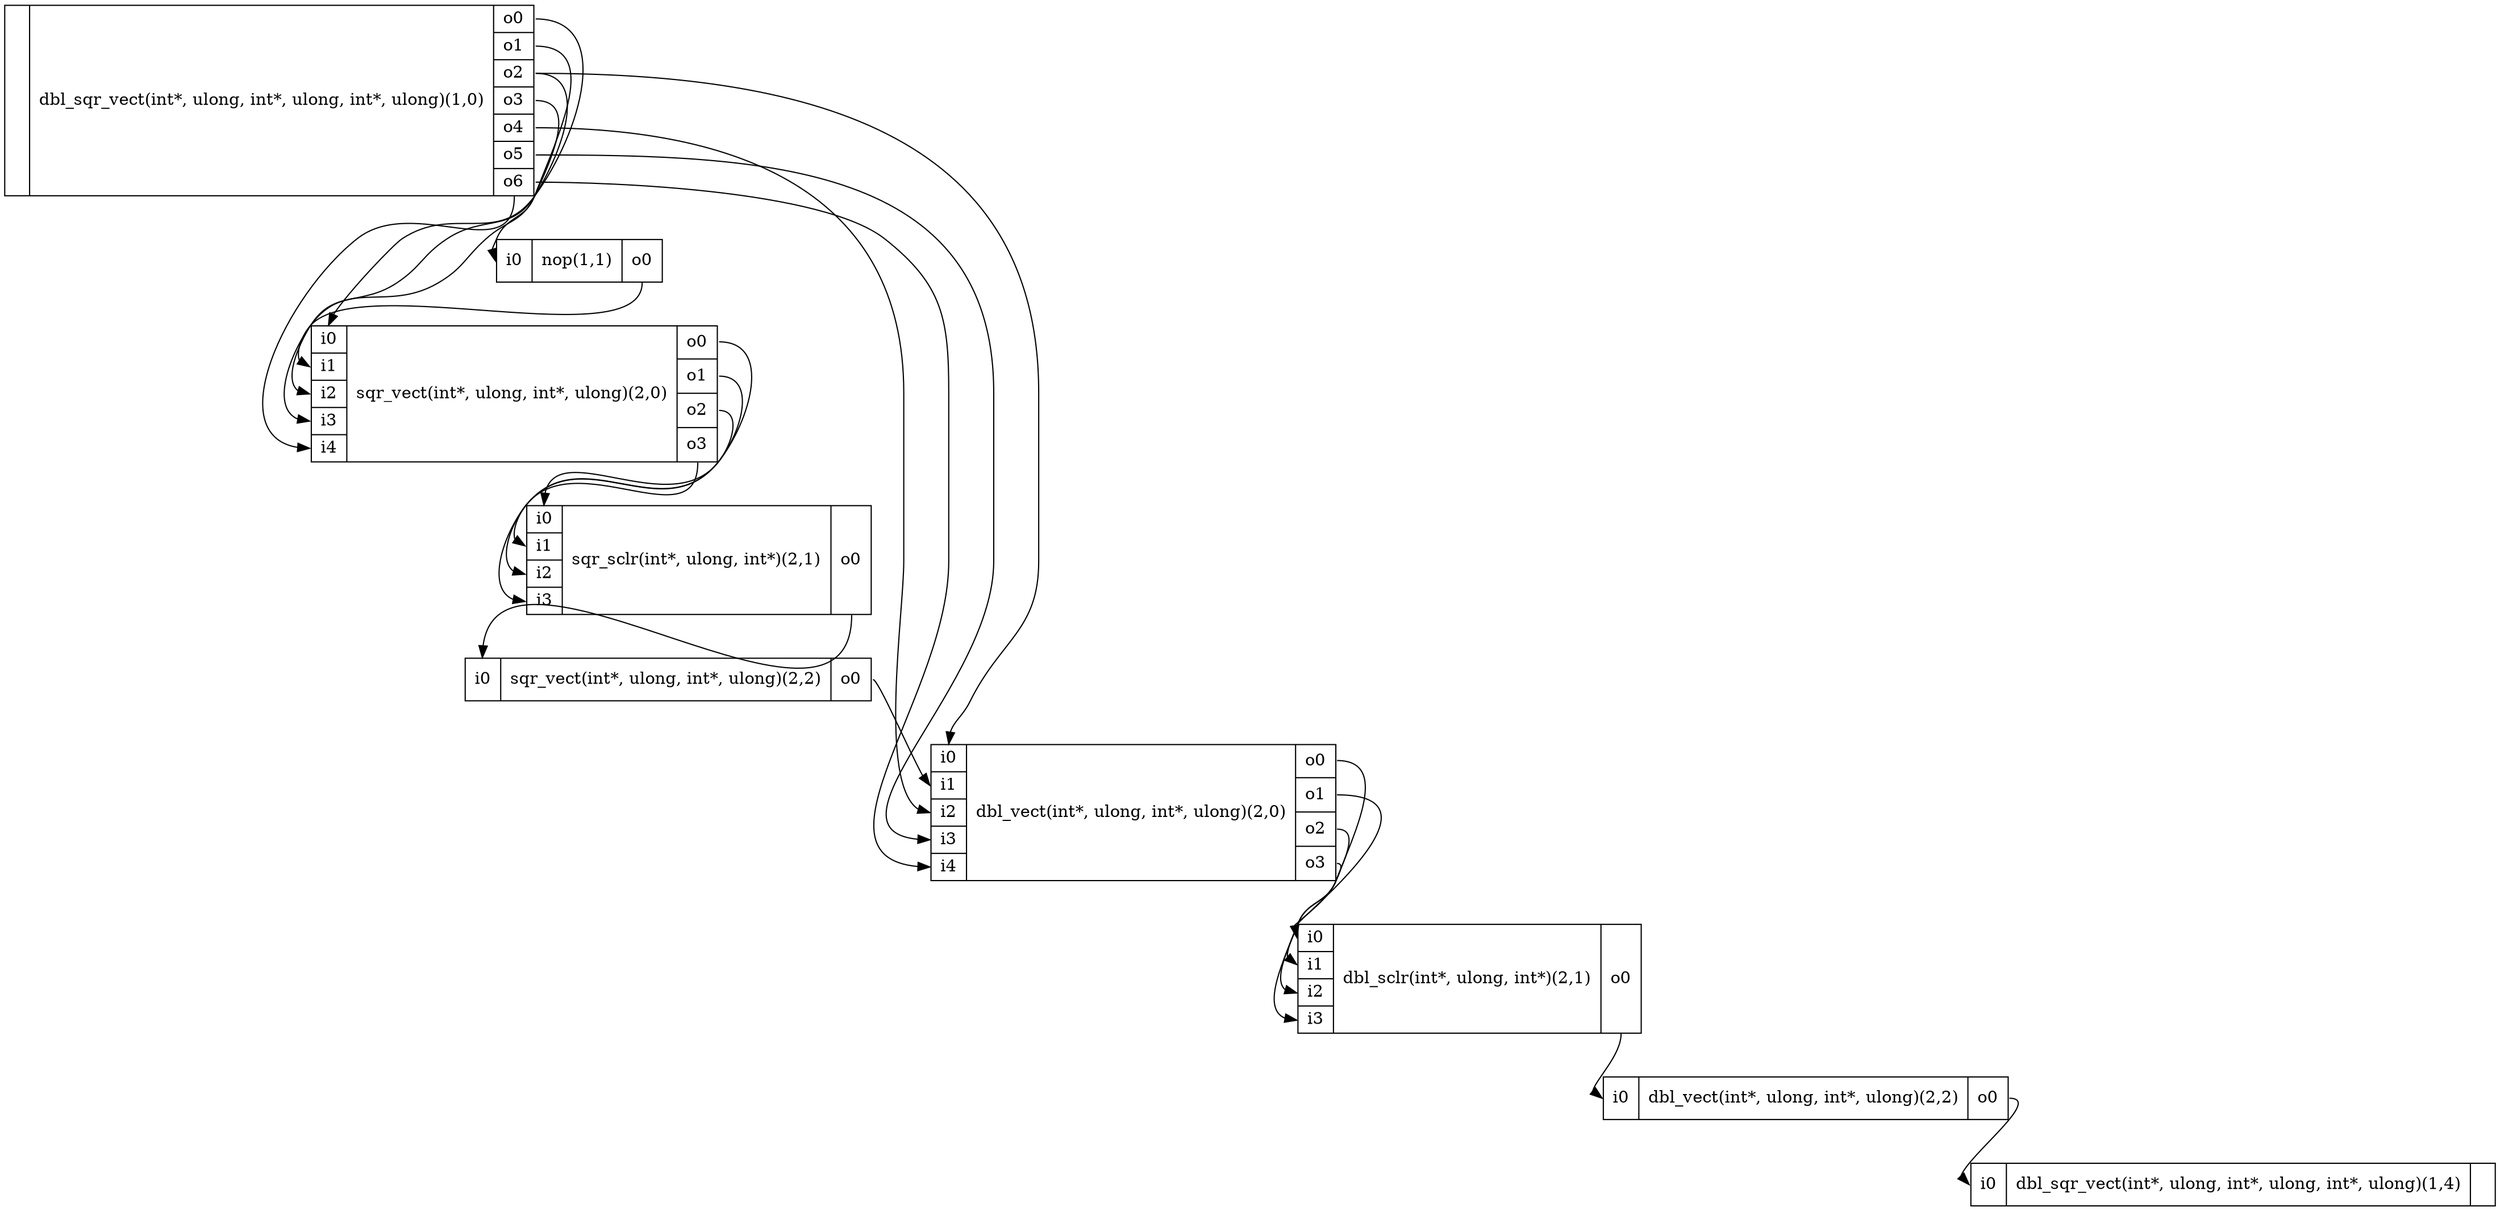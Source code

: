 digraph structs {
	node [shape=record];
	"sqr_sclr(int*, ulong, int*)(2,1)" [label="{<i0>i0|<i1>i1|<i2>i2|<i3>i3}|sqr_sclr(int*, ulong, int*)(2,1)|{<o0>o0}"];
	"dbl_sclr(int*, ulong, int*)(2,1)" [label="{<i0>i0|<i1>i1|<i2>i2|<i3>i3}|dbl_sclr(int*, ulong, int*)(2,1)|{<o0>o0}"];
	"dbl_sqr_vect(int*, ulong, int*, ulong, int*, ulong)(1,0)" [label="{}|dbl_sqr_vect(int*, ulong, int*, ulong, int*, ulong)(1,0)|{<o0>o0|<o1>o1|<o2>o2|<o3>o3|<o4>o4|<o5>o5|<o6>o6}"];
	"sqr_vect(int*, ulong, int*, ulong)(2,0)" [label="{<i0>i0|<i1>i1|<i2>i2|<i3>i3|<i4>i4}|sqr_vect(int*, ulong, int*, ulong)(2,0)|{<o0>o0|<o1>o1|<o2>o2|<o3>o3}"];
	"nop(1,1)" [label="{<i0>i0}|nop(1,1)|{<o0>o0}"];
	"dbl_vect(int*, ulong, int*, ulong)(2,2)" [label="{<i0>i0}|dbl_vect(int*, ulong, int*, ulong)(2,2)|{<o0>o0}"];
	"dbl_sqr_vect(int*, ulong, int*, ulong, int*, ulong)(1,4)" [label="{<i0>i0}|dbl_sqr_vect(int*, ulong, int*, ulong, int*, ulong)(1,4)|{}"];
	"dbl_vect(int*, ulong, int*, ulong)(2,0)" [label="{<i0>i0|<i1>i1|<i2>i2|<i3>i3|<i4>i4}|dbl_vect(int*, ulong, int*, ulong)(2,0)|{<o0>o0|<o1>o1|<o2>o2|<o3>o3}"];
	"sqr_vect(int*, ulong, int*, ulong)(2,2)" [label="{<i0>i0}|sqr_vect(int*, ulong, int*, ulong)(2,2)|{<o0>o0}"];

	"dbl_sclr(int*, ulong, int*)(2,1)" -> "dbl_vect(int*, ulong, int*, ulong)(2,2)" [headport=i0, tailport=o0, ];
	"dbl_vect(int*, ulong, int*, ulong)(2,0)" -> "dbl_sclr(int*, ulong, int*)(2,1)" [headport=i3, tailport=o3, ];
	"dbl_vect(int*, ulong, int*, ulong)(2,0)" -> "dbl_sclr(int*, ulong, int*)(2,1)" [headport=i2, tailport=o2, ];
	"dbl_vect(int*, ulong, int*, ulong)(2,0)" -> "dbl_sclr(int*, ulong, int*)(2,1)" [headport=i1, tailport=o1, ];
	"dbl_sqr_vect(int*, ulong, int*, ulong, int*, ulong)(1,0)" -> "dbl_vect(int*, ulong, int*, ulong)(2,0)" [headport=i2, tailport=o4, ];
	"dbl_sqr_vect(int*, ulong, int*, ulong, int*, ulong)(1,0)" -> "dbl_vect(int*, ulong, int*, ulong)(2,0)" [headport=i4, tailport=o6, ];
	"dbl_sqr_vect(int*, ulong, int*, ulong, int*, ulong)(1,0)" -> "sqr_vect(int*, ulong, int*, ulong)(2,0)" [headport=i4, tailport=o6, ];
	"sqr_vect(int*, ulong, int*, ulong)(2,2)" -> "dbl_vect(int*, ulong, int*, ulong)(2,0)" [headport=i1, tailport=o0, ];
	"sqr_sclr(int*, ulong, int*)(2,1)" -> "sqr_vect(int*, ulong, int*, ulong)(2,2)" [headport=i0, tailport=o0, ];
	"sqr_vect(int*, ulong, int*, ulong)(2,0)" -> "sqr_sclr(int*, ulong, int*)(2,1)" [headport=i0, tailport=o0, ];
	"dbl_sqr_vect(int*, ulong, int*, ulong, int*, ulong)(1,0)" -> "sqr_vect(int*, ulong, int*, ulong)(2,0)" [headport=i0, tailport=o0, ];
	"dbl_sqr_vect(int*, ulong, int*, ulong, int*, ulong)(1,0)" -> "dbl_vect(int*, ulong, int*, ulong)(2,0)" [headport=i3, tailport=o5, ];
	"dbl_sqr_vect(int*, ulong, int*, ulong, int*, ulong)(1,0)" -> "nop(1,1)" [headport=i0, tailport=o1, ];
	"sqr_vect(int*, ulong, int*, ulong)(2,0)" -> "sqr_sclr(int*, ulong, int*)(2,1)" [headport=i1, tailport=o1, ];
	"nop(1,1)" -> "sqr_vect(int*, ulong, int*, ulong)(2,0)" [headport=i1, tailport=o0, ];
	"sqr_vect(int*, ulong, int*, ulong)(2,0)" -> "sqr_sclr(int*, ulong, int*)(2,1)" [headport=i2, tailport=o2, ];
	"dbl_sqr_vect(int*, ulong, int*, ulong, int*, ulong)(1,0)" -> "dbl_vect(int*, ulong, int*, ulong)(2,0)" [headport=i0, tailport=o2, ];
	"dbl_sqr_vect(int*, ulong, int*, ulong, int*, ulong)(1,0)" -> "sqr_vect(int*, ulong, int*, ulong)(2,0)" [headport=i2, tailport=o2, ];
	"dbl_vect(int*, ulong, int*, ulong)(2,2)" -> "dbl_sqr_vect(int*, ulong, int*, ulong, int*, ulong)(1,4)" [headport=i0, tailport=o0, ];
	"dbl_sqr_vect(int*, ulong, int*, ulong, int*, ulong)(1,0)" -> "sqr_vect(int*, ulong, int*, ulong)(2,0)" [headport=i3, tailport=o3, ];
	"sqr_vect(int*, ulong, int*, ulong)(2,0)" -> "sqr_sclr(int*, ulong, int*)(2,1)" [headport=i3, tailport=o3, ];
	"dbl_vect(int*, ulong, int*, ulong)(2,0)" -> "dbl_sclr(int*, ulong, int*)(2,1)" [headport=i0, tailport=o0, ];
}
